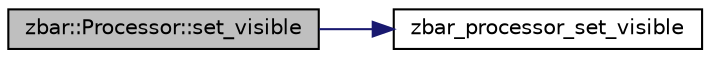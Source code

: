 digraph G
{
  edge [fontname="Helvetica",fontsize="10",labelfontname="Helvetica",labelfontsize="10"];
  node [fontname="Helvetica",fontsize="10",shape=record];
  rankdir=LR;
  Node1 [label="zbar::Processor::set_visible",height=0.2,width=0.4,color="black", fillcolor="grey75", style="filled" fontcolor="black"];
  Node1 -> Node2 [color="midnightblue",fontsize="10",style="solid"];
  Node2 [label="zbar_processor_set_visible",height=0.2,width=0.4,color="black", fillcolor="white", style="filled",URL="$zbar_8h.html#ad0c28bfbe18f3728d34b40cfc2e0fa0f"];
}
